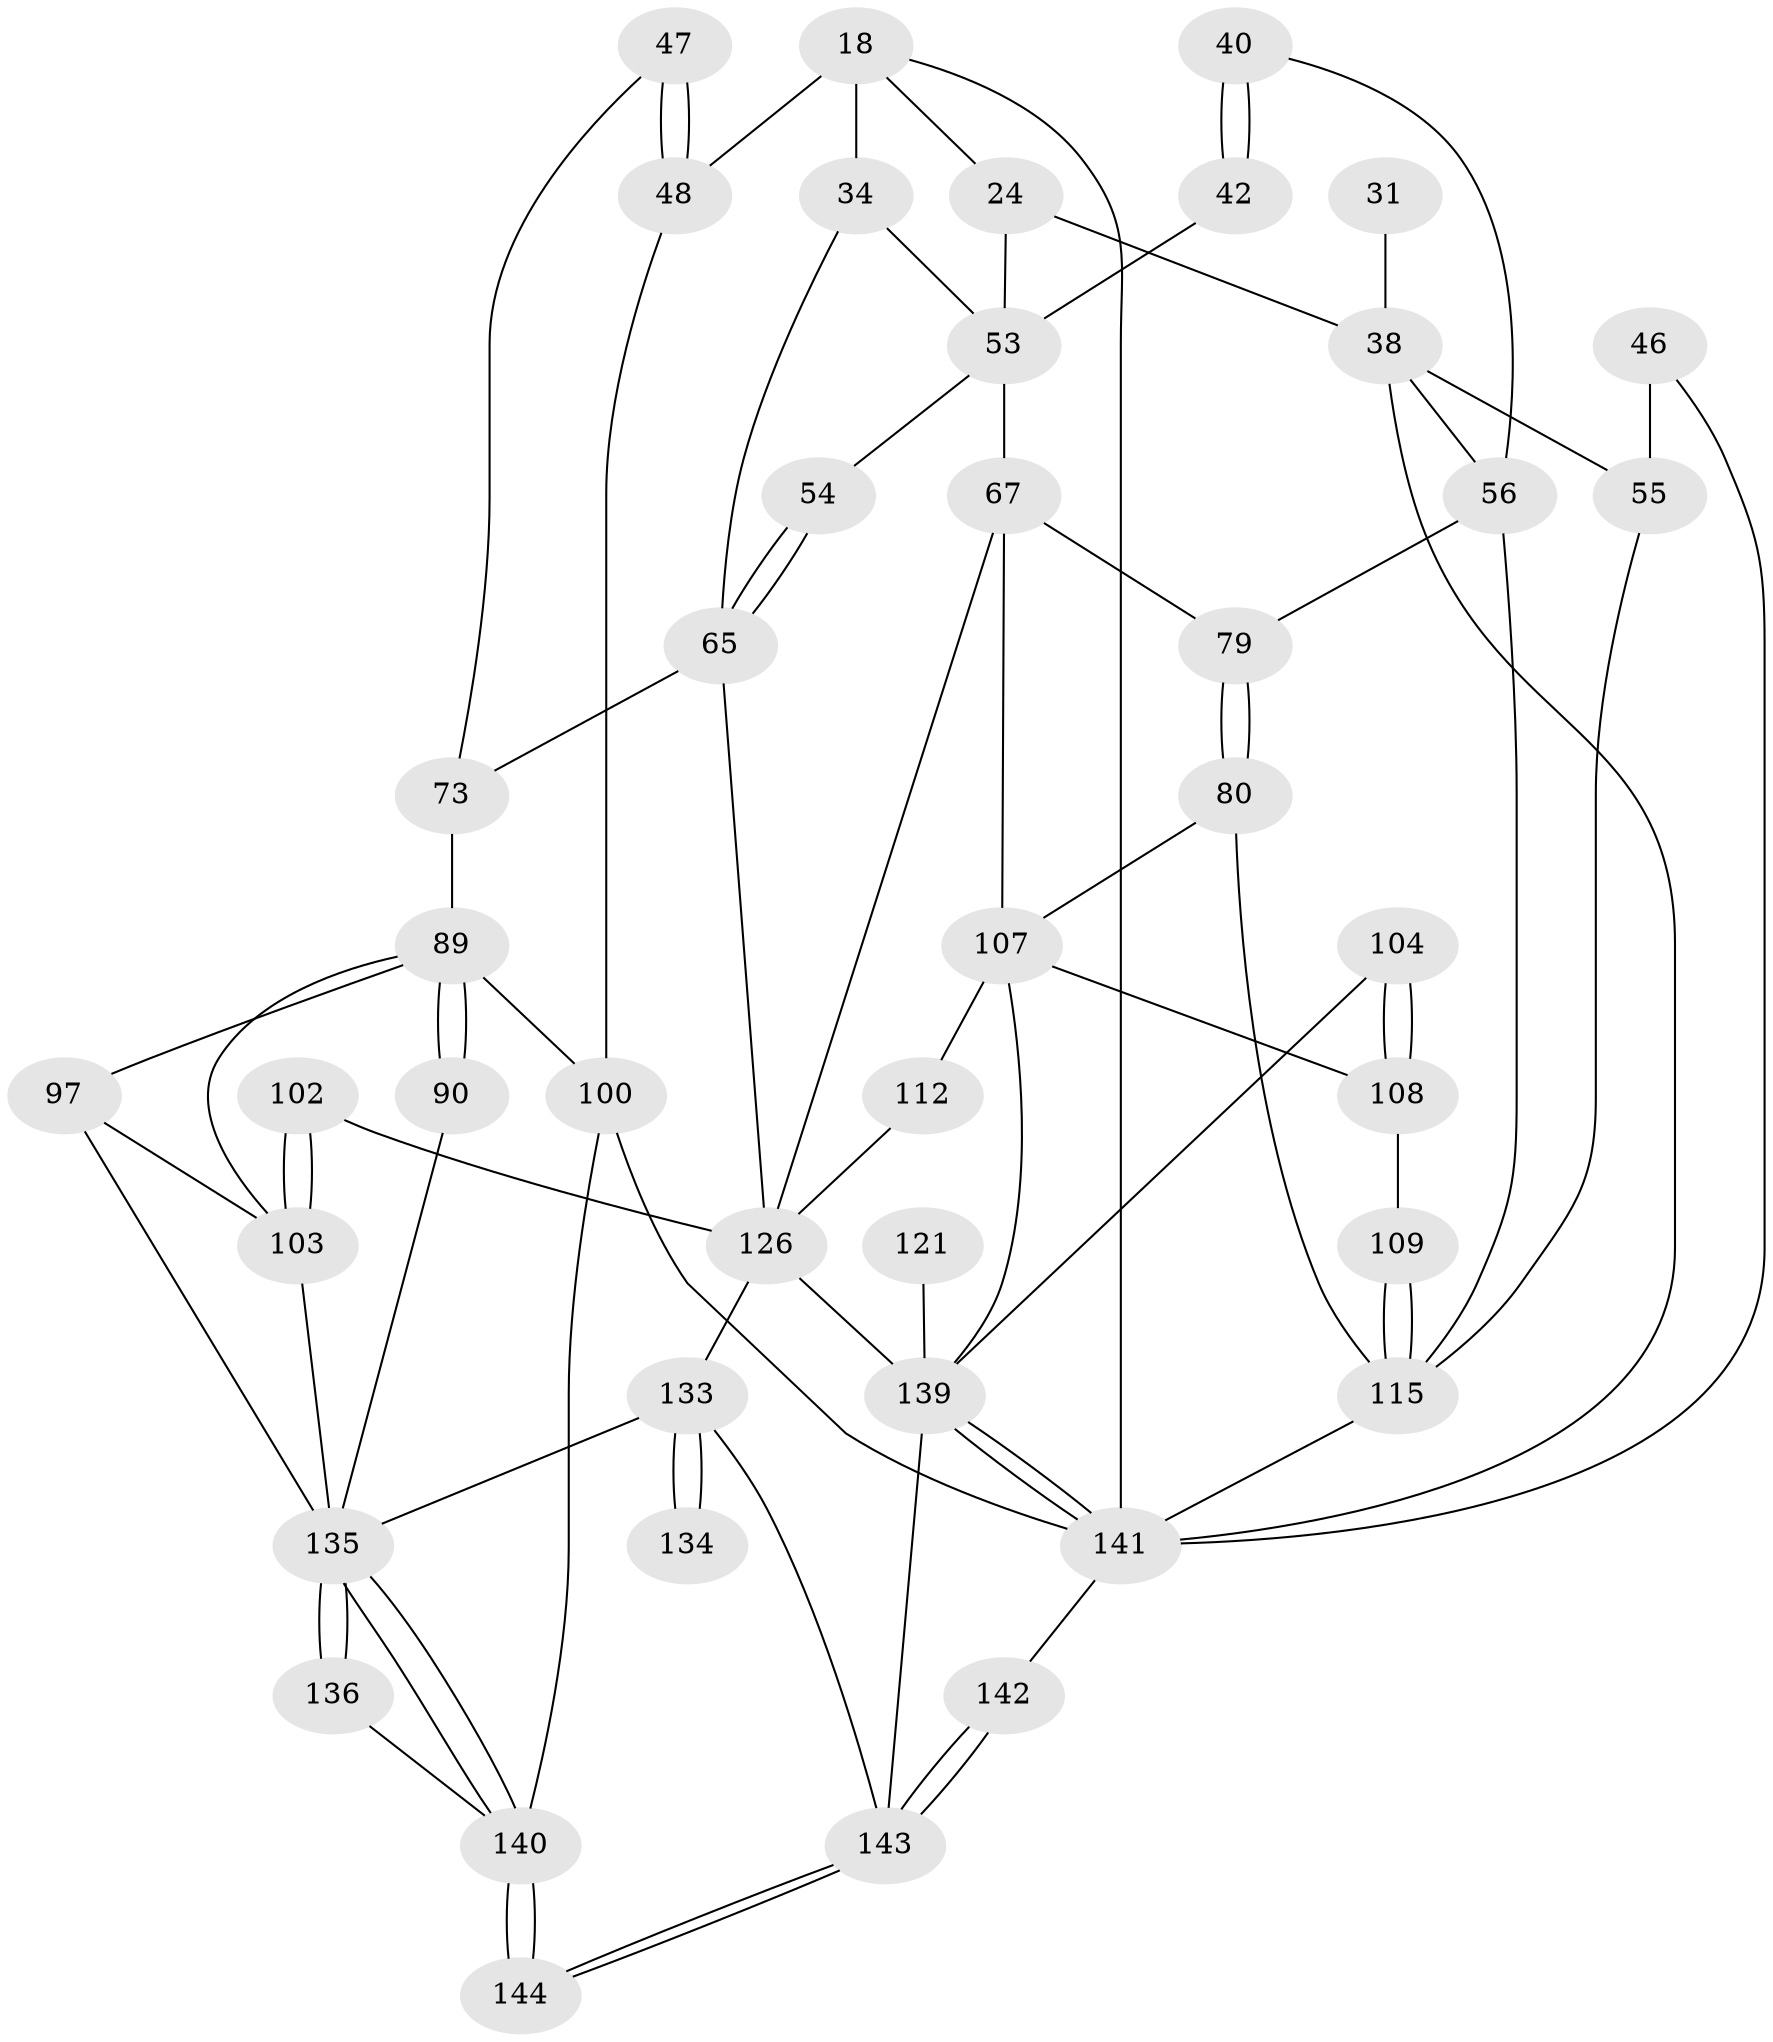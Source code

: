 // original degree distribution, {4: 0.2222222222222222, 6: 0.2222222222222222, 3: 0.020833333333333332, 5: 0.5347222222222222}
// Generated by graph-tools (version 1.1) at 2025/04/03/04/25 22:04:37]
// undirected, 43 vertices, 86 edges
graph export_dot {
graph [start="1"]
  node [color=gray90,style=filled];
  18 [pos="+1+0",super="+3+9+7+11"];
  24 [pos="+0.7473547804191163+0.19837539764268403",super="+16+19"];
  31 [pos="+0.8824448819748485+0.2596831706970685",super="+27"];
  34 [pos="+0.3854699230661881+0.26956691427330853",super="+33+14"];
  38 [pos="+0.8080236876161251+0.35600377905193364",super="+37+28+30"];
  40 [pos="+0.7184345034145143+0.36349730527803154"];
  42 [pos="+0.6225634630011215+0.339409389638684",super="+41"];
  46 [pos="+0.9844098906706943+0.3576329830831265"];
  47 [pos="+0.18686405902077713+0.22292172838511903"];
  48 [pos="+0+0",super="+5+12"];
  53 [pos="+0.547084703343895+0.39289938899716437",super="+36+35"];
  54 [pos="+0.5080375329598349+0.4022892421285928"];
  55 [pos="+0.9231102978098816+0.37971722376519895",super="+44+43"];
  56 [pos="+0.7633992199448913+0.4042044988547073",super="+39"];
  65 [pos="+0.44105704985405575+0.5084972887920953",super="+50+49"];
  67 [pos="+0.5430419510011464+0.6433851435982865",super="+66+58"];
  73 [pos="+0.21682254446994512+0.49517465768110386",super="+52"];
  79 [pos="+0.6689674023343252+0.5718671971902242",super="+72+71"];
  80 [pos="+0.7633614513115189+0.6164765373968515",super="+69"];
  89 [pos="+0.11869939421772648+0.7082477906863507",super="+85+86+87+74"];
  90 [pos="+0.002871125541208486+0.8024519549152513"];
  97 [pos="+0.1583558218428845+0.7824321170523693",super="+96"];
  100 [pos="+0+1",super="+88"];
  102 [pos="+0.24887502137187137+0.7840823729369214",super="+76"];
  103 [pos="+0.21726798717536772+0.8137400063837344",super="+101+95"];
  104 [pos="+0.7380961515605324+0.7980057215639731"];
  107 [pos="+0.6612766411643702+0.7995947099509312",super="+83+84+82"];
  108 [pos="+0.8024213899377433+0.7791619196952756",super="+93+94"];
  109 [pos="+0.8085634895365781+0.778645683370758",super="+92"];
  112 [pos="+0.5301262984465218+0.7425873883203105"];
  115 [pos="+0.9069793280606064+0.8819829653896607",super="+91"];
  121 [pos="+0.6550399068220996+0.8786699401228547"];
  126 [pos="+0.45243936913669774+0.8463818737299961",super="+114+111"];
  133 [pos="+0.400049499402745+0.9683386386780346",super="+125+124+127"];
  134 [pos="+0.40328534513655234+0.9286174540261911"];
  135 [pos="+0.2339684494049584+0.933899801590096",super="+120+98+99+119"];
  136 [pos="+0.09281627269775065+0.9024772148512895"];
  139 [pos="+0.6585688507539189+1",super="+128+122+129+130"];
  140 [pos="+0.23622395580963834+1",super="+138"];
  141 [pos="+0.657207829282468+1",super="+118"];
  142 [pos="+0.552310281678653+1"];
  143 [pos="+0.28534615742220565+1",super="+132+131"];
  144 [pos="+0.2617225358716091+1"];
  18 -- 48 [weight=3];
  18 -- 34 [weight=3];
  18 -- 24 [weight=2];
  18 -- 141 [weight=2];
  24 -- 53;
  24 -- 38 [weight=3];
  31 -- 38 [weight=4];
  34 -- 65;
  34 -- 53 [weight=2];
  38 -- 56;
  38 -- 55 [weight=2];
  38 -- 141;
  40 -- 42 [weight=2];
  40 -- 42;
  40 -- 56;
  42 -- 53 [weight=2];
  46 -- 55 [weight=2];
  46 -- 141;
  47 -- 48 [weight=2];
  47 -- 48;
  47 -- 73;
  48 -- 100 [weight=2];
  53 -- 54;
  53 -- 67;
  54 -- 65 [weight=2];
  54 -- 65;
  55 -- 115;
  56 -- 79;
  56 -- 115;
  65 -- 73;
  65 -- 126;
  67 -- 79 [weight=2];
  67 -- 107;
  67 -- 126;
  73 -- 89 [weight=3];
  79 -- 80 [weight=2];
  79 -- 80;
  80 -- 115;
  80 -- 107;
  89 -- 90 [weight=2];
  89 -- 90;
  89 -- 97;
  89 -- 103;
  89 -- 100 [weight=2];
  90 -- 135;
  97 -- 103 [weight=2];
  97 -- 135;
  100 -- 140;
  100 -- 141;
  102 -- 103 [weight=2];
  102 -- 103;
  102 -- 126 [weight=2];
  103 -- 135;
  104 -- 108 [weight=2];
  104 -- 108;
  104 -- 139;
  107 -- 112 [weight=2];
  107 -- 139;
  107 -- 108;
  108 -- 109 [weight=2];
  109 -- 115 [weight=2];
  109 -- 115;
  112 -- 126;
  115 -- 141 [weight=2];
  121 -- 139 [weight=3];
  126 -- 139 [weight=2];
  126 -- 133 [weight=2];
  133 -- 134 [weight=3];
  133 -- 134;
  133 -- 143;
  133 -- 135;
  135 -- 136 [weight=2];
  135 -- 136;
  135 -- 140;
  135 -- 140;
  136 -- 140;
  139 -- 141 [weight=2];
  139 -- 141;
  139 -- 143;
  140 -- 144 [weight=2];
  140 -- 144;
  141 -- 142;
  142 -- 143 [weight=2];
  142 -- 143;
  143 -- 144;
  143 -- 144;
}
